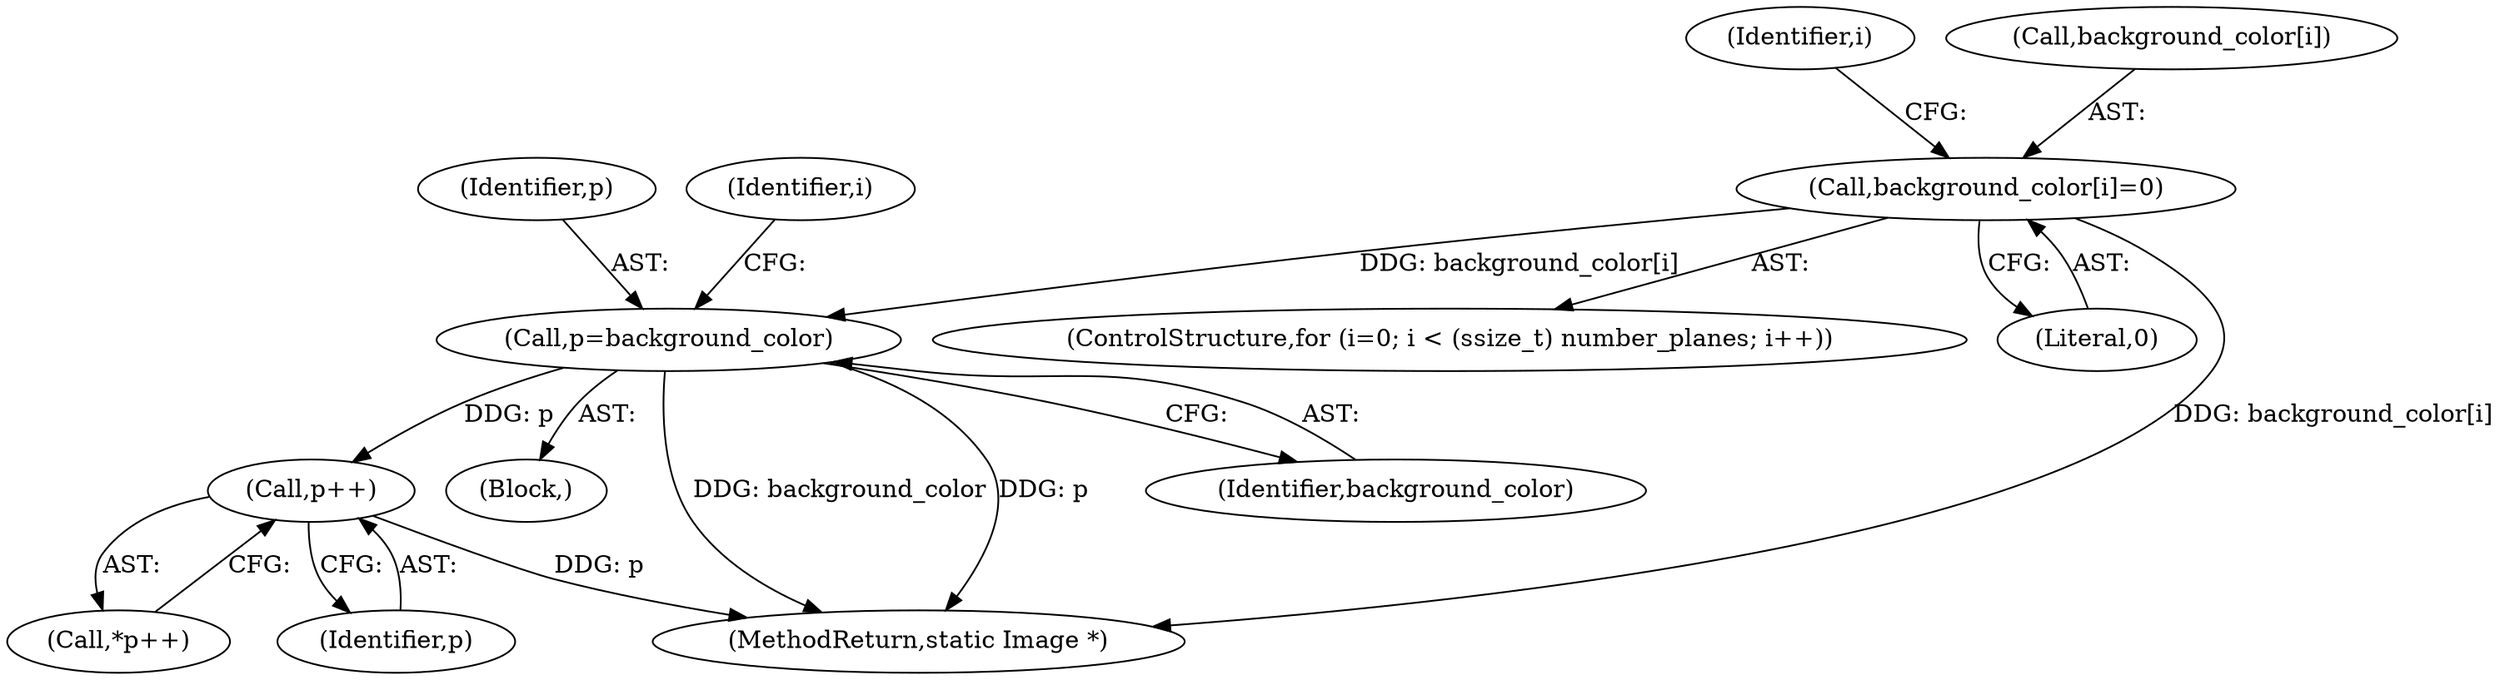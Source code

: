 digraph "0_ImageMagick_7fdf9ea808caa3c81a0eb42656e5fafc59084198@array" {
"1000410" [label="(Call,background_color[i]=0)"];
"1000421" [label="(Call,p=background_color)"];
"1000437" [label="(Call,p++)"];
"1000399" [label="(ControlStructure,for (i=0; i < (ssize_t) number_planes; i++))"];
"1000409" [label="(Identifier,i)"];
"1000436" [label="(Call,*p++)"];
"1000410" [label="(Call,background_color[i]=0)"];
"1000438" [label="(Identifier,p)"];
"1000420" [label="(Block,)"];
"1000414" [label="(Literal,0)"];
"1000437" [label="(Call,p++)"];
"1002103" [label="(MethodReturn,static Image *)"];
"1000421" [label="(Call,p=background_color)"];
"1000423" [label="(Identifier,background_color)"];
"1000411" [label="(Call,background_color[i])"];
"1000422" [label="(Identifier,p)"];
"1000426" [label="(Identifier,i)"];
"1000410" -> "1000399"  [label="AST: "];
"1000410" -> "1000414"  [label="CFG: "];
"1000411" -> "1000410"  [label="AST: "];
"1000414" -> "1000410"  [label="AST: "];
"1000409" -> "1000410"  [label="CFG: "];
"1000410" -> "1002103"  [label="DDG: background_color[i]"];
"1000410" -> "1000421"  [label="DDG: background_color[i]"];
"1000421" -> "1000420"  [label="AST: "];
"1000421" -> "1000423"  [label="CFG: "];
"1000422" -> "1000421"  [label="AST: "];
"1000423" -> "1000421"  [label="AST: "];
"1000426" -> "1000421"  [label="CFG: "];
"1000421" -> "1002103"  [label="DDG: background_color"];
"1000421" -> "1002103"  [label="DDG: p"];
"1000421" -> "1000437"  [label="DDG: p"];
"1000437" -> "1000436"  [label="AST: "];
"1000437" -> "1000438"  [label="CFG: "];
"1000438" -> "1000437"  [label="AST: "];
"1000436" -> "1000437"  [label="CFG: "];
"1000437" -> "1002103"  [label="DDG: p"];
}
